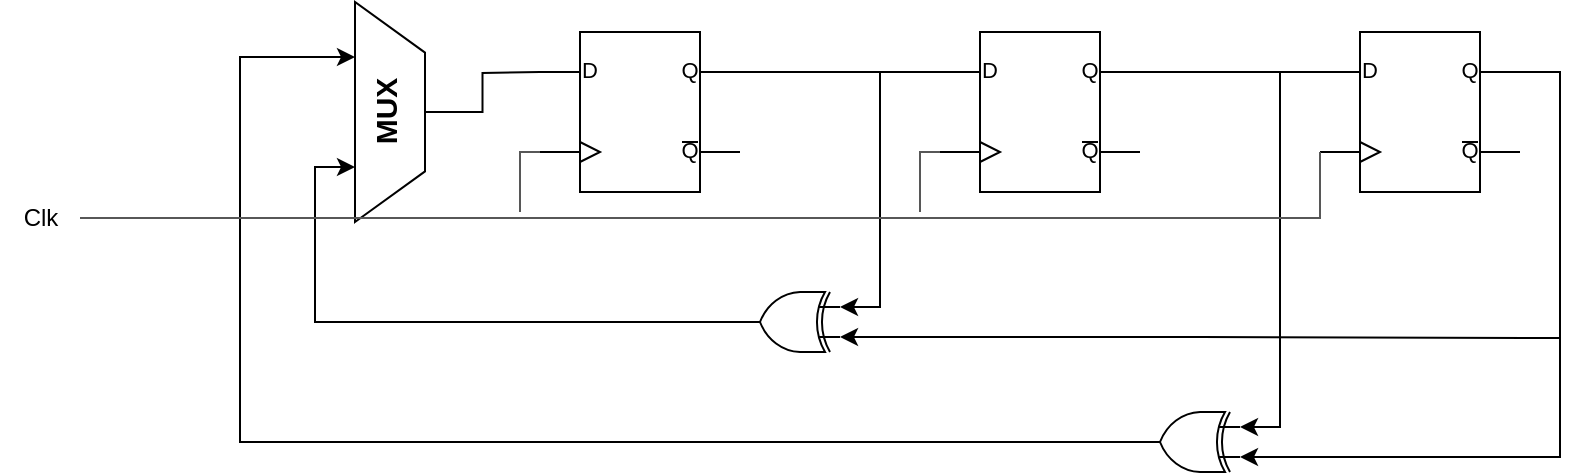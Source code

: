<mxfile version="22.1.16" type="device">
  <diagram name="Página-1" id="tovH2WEb_pS8LD7zi4bg">
    <mxGraphModel dx="1745" dy="584" grid="1" gridSize="10" guides="1" tooltips="1" connect="1" arrows="1" fold="1" page="1" pageScale="1" pageWidth="827" pageHeight="1169" math="0" shadow="0">
      <root>
        <mxCell id="0" />
        <mxCell id="1" parent="0" />
        <mxCell id="vCcGP-a8CtEKPSDxrrIj-22" style="edgeStyle=orthogonalEdgeStyle;rounded=0;orthogonalLoop=1;jettySize=auto;html=1;exitX=0;exitY=0.75;exitDx=0;exitDy=0;exitPerimeter=0;endArrow=none;endFill=0;strokeColor=#575757;" edge="1" parent="1" source="vCcGP-a8CtEKPSDxrrIj-1">
          <mxGeometry relative="1" as="geometry">
            <mxPoint x="110" y="210" as="targetPoint" />
          </mxGeometry>
        </mxCell>
        <mxCell id="vCcGP-a8CtEKPSDxrrIj-1" value="" style="verticalLabelPosition=bottom;shadow=0;dashed=0;align=center;html=1;verticalAlign=top;shape=mxgraph.electrical.logic_gates.d_type_flip-flop;" vertex="1" parent="1">
          <mxGeometry x="120" y="120" width="100" height="80" as="geometry" />
        </mxCell>
        <mxCell id="vCcGP-a8CtEKPSDxrrIj-17" style="edgeStyle=orthogonalEdgeStyle;rounded=0;orthogonalLoop=1;jettySize=auto;html=1;exitX=0;exitY=0.25;exitDx=0;exitDy=0;exitPerimeter=0;endArrow=none;endFill=0;" edge="1" parent="1" source="vCcGP-a8CtEKPSDxrrIj-3">
          <mxGeometry relative="1" as="geometry">
            <mxPoint x="290" y="140" as="targetPoint" />
          </mxGeometry>
        </mxCell>
        <mxCell id="vCcGP-a8CtEKPSDxrrIj-21" style="edgeStyle=orthogonalEdgeStyle;rounded=0;orthogonalLoop=1;jettySize=auto;html=1;exitX=0;exitY=0.75;exitDx=0;exitDy=0;exitPerimeter=0;endArrow=none;endFill=0;strokeColor=#575757;" edge="1" parent="1" source="vCcGP-a8CtEKPSDxrrIj-3">
          <mxGeometry relative="1" as="geometry">
            <mxPoint x="310" y="210" as="targetPoint" />
          </mxGeometry>
        </mxCell>
        <mxCell id="vCcGP-a8CtEKPSDxrrIj-3" value="" style="verticalLabelPosition=bottom;shadow=0;dashed=0;align=center;html=1;verticalAlign=top;shape=mxgraph.electrical.logic_gates.d_type_flip-flop;" vertex="1" parent="1">
          <mxGeometry x="320" y="120" width="100" height="80" as="geometry" />
        </mxCell>
        <mxCell id="vCcGP-a8CtEKPSDxrrIj-18" style="edgeStyle=orthogonalEdgeStyle;rounded=0;orthogonalLoop=1;jettySize=auto;html=1;exitX=0;exitY=0.25;exitDx=0;exitDy=0;exitPerimeter=0;endArrow=none;endFill=0;" edge="1" parent="1" source="vCcGP-a8CtEKPSDxrrIj-4">
          <mxGeometry relative="1" as="geometry">
            <mxPoint x="490" y="140" as="targetPoint" />
          </mxGeometry>
        </mxCell>
        <mxCell id="vCcGP-a8CtEKPSDxrrIj-4" value="" style="verticalLabelPosition=bottom;shadow=0;dashed=0;align=center;html=1;verticalAlign=top;shape=mxgraph.electrical.logic_gates.d_type_flip-flop;" vertex="1" parent="1">
          <mxGeometry x="510" y="120" width="100" height="80" as="geometry" />
        </mxCell>
        <mxCell id="vCcGP-a8CtEKPSDxrrIj-11" style="edgeStyle=orthogonalEdgeStyle;rounded=0;orthogonalLoop=1;jettySize=auto;html=1;exitX=0;exitY=0.25;exitDx=0;exitDy=0;exitPerimeter=0;endArrow=none;endFill=0;startArrow=classic;startFill=1;" edge="1" parent="1" source="vCcGP-a8CtEKPSDxrrIj-6">
          <mxGeometry relative="1" as="geometry">
            <mxPoint x="630" y="273" as="targetPoint" />
            <Array as="points">
              <mxPoint x="450" y="273" />
              <mxPoint x="630" y="273" />
            </Array>
          </mxGeometry>
        </mxCell>
        <mxCell id="vCcGP-a8CtEKPSDxrrIj-15" style="edgeStyle=orthogonalEdgeStyle;rounded=0;orthogonalLoop=1;jettySize=auto;html=1;exitX=1;exitY=0.5;exitDx=0;exitDy=0;exitPerimeter=0;entryX=0.25;entryY=0;entryDx=0;entryDy=0;" edge="1" parent="1" source="vCcGP-a8CtEKPSDxrrIj-6" target="vCcGP-a8CtEKPSDxrrIj-13">
          <mxGeometry relative="1" as="geometry" />
        </mxCell>
        <mxCell id="vCcGP-a8CtEKPSDxrrIj-6" value="" style="verticalLabelPosition=bottom;shadow=0;dashed=0;align=center;html=1;verticalAlign=top;shape=mxgraph.electrical.logic_gates.logic_gate;operation=xor;rotation=-180;" vertex="1" parent="1">
          <mxGeometry x="220" y="250" width="50" height="30" as="geometry" />
        </mxCell>
        <mxCell id="vCcGP-a8CtEKPSDxrrIj-16" style="edgeStyle=orthogonalEdgeStyle;rounded=0;orthogonalLoop=1;jettySize=auto;html=1;exitX=1;exitY=0.5;exitDx=0;exitDy=0;exitPerimeter=0;entryX=0.75;entryY=0;entryDx=0;entryDy=0;" edge="1" parent="1" source="vCcGP-a8CtEKPSDxrrIj-7" target="vCcGP-a8CtEKPSDxrrIj-13">
          <mxGeometry relative="1" as="geometry">
            <Array as="points">
              <mxPoint x="-30" y="325" />
              <mxPoint x="-30" y="133" />
            </Array>
          </mxGeometry>
        </mxCell>
        <mxCell id="vCcGP-a8CtEKPSDxrrIj-7" value="" style="verticalLabelPosition=bottom;shadow=0;dashed=0;align=center;html=1;verticalAlign=top;shape=mxgraph.electrical.logic_gates.logic_gate;operation=xor;rotation=-180;" vertex="1" parent="1">
          <mxGeometry x="420" y="310" width="50" height="30" as="geometry" />
        </mxCell>
        <mxCell id="vCcGP-a8CtEKPSDxrrIj-8" style="edgeStyle=orthogonalEdgeStyle;rounded=0;orthogonalLoop=1;jettySize=auto;html=1;exitX=1;exitY=0.25;exitDx=0;exitDy=0;exitPerimeter=0;entryX=0;entryY=0.75;entryDx=0;entryDy=0;entryPerimeter=0;" edge="1" parent="1" source="vCcGP-a8CtEKPSDxrrIj-1" target="vCcGP-a8CtEKPSDxrrIj-6">
          <mxGeometry relative="1" as="geometry" />
        </mxCell>
        <mxCell id="vCcGP-a8CtEKPSDxrrIj-9" style="edgeStyle=orthogonalEdgeStyle;rounded=0;orthogonalLoop=1;jettySize=auto;html=1;exitX=1;exitY=0.25;exitDx=0;exitDy=0;exitPerimeter=0;entryX=0;entryY=0.75;entryDx=0;entryDy=0;entryPerimeter=0;" edge="1" parent="1" source="vCcGP-a8CtEKPSDxrrIj-3" target="vCcGP-a8CtEKPSDxrrIj-7">
          <mxGeometry relative="1" as="geometry" />
        </mxCell>
        <mxCell id="vCcGP-a8CtEKPSDxrrIj-10" style="edgeStyle=orthogonalEdgeStyle;rounded=0;orthogonalLoop=1;jettySize=auto;html=1;exitX=1;exitY=0.25;exitDx=0;exitDy=0;exitPerimeter=0;entryX=0;entryY=0.25;entryDx=0;entryDy=0;entryPerimeter=0;" edge="1" parent="1" source="vCcGP-a8CtEKPSDxrrIj-4" target="vCcGP-a8CtEKPSDxrrIj-7">
          <mxGeometry relative="1" as="geometry" />
        </mxCell>
        <mxCell id="vCcGP-a8CtEKPSDxrrIj-13" value="&lt;b&gt;&lt;font style=&quot;font-size: 15px;&quot;&gt;MUX&lt;/font&gt;&lt;/b&gt;" style="verticalLabelPosition=middle;verticalAlign=top;shape=trapezoid;perimeter=trapezoidPerimeter;size=0.23;arcSize=10;flipV=1;labelPosition=center;align=center;rotation=-90;spacingBottom=0;html=1;whiteSpace=wrap;direction=east;horizontal=1;" vertex="1" parent="1">
          <mxGeometry x="-10" y="142.5" width="110" height="35" as="geometry" />
        </mxCell>
        <mxCell id="vCcGP-a8CtEKPSDxrrIj-14" style="edgeStyle=orthogonalEdgeStyle;rounded=0;orthogonalLoop=1;jettySize=auto;html=1;endArrow=none;endFill=0;" edge="1" parent="1" source="vCcGP-a8CtEKPSDxrrIj-13">
          <mxGeometry relative="1" as="geometry">
            <mxPoint x="120" y="140" as="targetPoint" />
          </mxGeometry>
        </mxCell>
        <mxCell id="vCcGP-a8CtEKPSDxrrIj-20" style="edgeStyle=orthogonalEdgeStyle;rounded=0;orthogonalLoop=1;jettySize=auto;html=1;entryX=0;entryY=0.75;entryDx=0;entryDy=0;entryPerimeter=0;endArrow=none;endFill=0;strokeColor=#575757;" edge="1" parent="1" source="vCcGP-a8CtEKPSDxrrIj-19" target="vCcGP-a8CtEKPSDxrrIj-4">
          <mxGeometry relative="1" as="geometry">
            <mxPoint x="542.8" y="213" as="targetPoint" />
            <Array as="points">
              <mxPoint x="510" y="213" />
            </Array>
          </mxGeometry>
        </mxCell>
        <mxCell id="vCcGP-a8CtEKPSDxrrIj-19" value="Clk" style="text;html=1;align=center;verticalAlign=middle;resizable=0;points=[];autosize=1;strokeColor=none;fillColor=none;" vertex="1" parent="1">
          <mxGeometry x="-150" y="198" width="40" height="30" as="geometry" />
        </mxCell>
      </root>
    </mxGraphModel>
  </diagram>
</mxfile>
